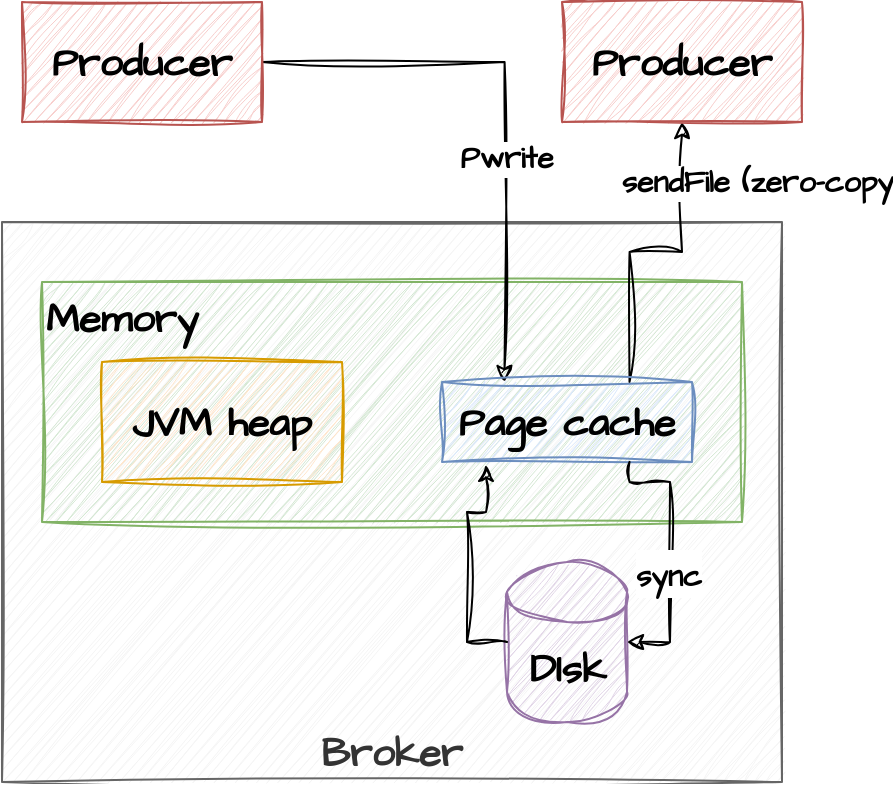 <mxfile version="22.0.0" type="device">
  <diagram name="Page-1" id="h0MX2I7qM6A1Me37RyJ1">
    <mxGraphModel dx="1036" dy="606" grid="1" gridSize="10" guides="1" tooltips="1" connect="1" arrows="1" fold="1" page="1" pageScale="1" pageWidth="827" pageHeight="1169" math="0" shadow="0">
      <root>
        <mxCell id="0" />
        <mxCell id="1" parent="0" />
        <mxCell id="yS-7wmYX8sVjV1TJAdCG-2" value="&lt;b&gt;Broker&lt;/b&gt;" style="rounded=0;whiteSpace=wrap;html=1;sketch=1;hachureGap=4;jiggle=2;curveFitting=1;fontFamily=Architects Daughter;fontSource=https%3A%2F%2Ffonts.googleapis.com%2Fcss%3Ffamily%3DArchitects%2BDaughter;fontSize=20;verticalAlign=bottom;align=center;fillColor=#f5f5f5;fontColor=#333333;strokeColor=#666666;" vertex="1" parent="1">
          <mxGeometry x="250" y="260" width="390" height="280" as="geometry" />
        </mxCell>
        <mxCell id="yS-7wmYX8sVjV1TJAdCG-9" value="&lt;b&gt;Memory&lt;/b&gt;" style="rounded=0;whiteSpace=wrap;html=1;sketch=1;hachureGap=4;jiggle=2;curveFitting=1;fontFamily=Architects Daughter;fontSource=https%3A%2F%2Ffonts.googleapis.com%2Fcss%3Ffamily%3DArchitects%2BDaughter;fontSize=20;fillColor=#d5e8d4;strokeColor=#82b366;verticalAlign=top;align=left;" vertex="1" parent="1">
          <mxGeometry x="270" y="290" width="350" height="120" as="geometry" />
        </mxCell>
        <mxCell id="yS-7wmYX8sVjV1TJAdCG-15" style="edgeStyle=orthogonalEdgeStyle;rounded=0;sketch=1;hachureGap=4;jiggle=2;curveFitting=1;orthogonalLoop=1;jettySize=auto;html=1;exitX=1;exitY=0.5;exitDx=0;exitDy=0;entryX=0.25;entryY=0;entryDx=0;entryDy=0;fontFamily=Architects Daughter;fontSource=https%3A%2F%2Ffonts.googleapis.com%2Fcss%3Ffamily%3DArchitects%2BDaughter;fontSize=16;" edge="1" parent="1" source="yS-7wmYX8sVjV1TJAdCG-1" target="yS-7wmYX8sVjV1TJAdCG-4">
          <mxGeometry relative="1" as="geometry" />
        </mxCell>
        <mxCell id="yS-7wmYX8sVjV1TJAdCG-18" value="&lt;b style=&quot;font-size: 15px;&quot;&gt;Pwrite&lt;/b&gt;" style="edgeLabel;html=1;align=center;verticalAlign=middle;resizable=0;points=[];fontSize=15;fontFamily=Architects Daughter;" vertex="1" connectable="0" parent="yS-7wmYX8sVjV1TJAdCG-15">
          <mxGeometry x="0.202" relative="1" as="geometry">
            <mxPoint as="offset" />
          </mxGeometry>
        </mxCell>
        <mxCell id="yS-7wmYX8sVjV1TJAdCG-1" value="Producer" style="rounded=0;whiteSpace=wrap;html=1;sketch=1;hachureGap=4;jiggle=2;curveFitting=1;fontFamily=Architects Daughter;fontSource=https%3A%2F%2Ffonts.googleapis.com%2Fcss%3Ffamily%3DArchitects%2BDaughter;fontSize=20;fontStyle=1;fillColor=#f8cecc;strokeColor=#b85450;" vertex="1" parent="1">
          <mxGeometry x="260" y="150" width="120" height="60" as="geometry" />
        </mxCell>
        <mxCell id="yS-7wmYX8sVjV1TJAdCG-16" style="edgeStyle=orthogonalEdgeStyle;rounded=0;sketch=1;hachureGap=4;jiggle=2;curveFitting=1;orthogonalLoop=1;jettySize=auto;html=1;exitX=0.75;exitY=0;exitDx=0;exitDy=0;entryX=0.5;entryY=1;entryDx=0;entryDy=0;fontFamily=Architects Daughter;fontSource=https%3A%2F%2Ffonts.googleapis.com%2Fcss%3Ffamily%3DArchitects%2BDaughter;fontSize=16;" edge="1" parent="1" source="yS-7wmYX8sVjV1TJAdCG-4" target="yS-7wmYX8sVjV1TJAdCG-14">
          <mxGeometry relative="1" as="geometry" />
        </mxCell>
        <mxCell id="yS-7wmYX8sVjV1TJAdCG-17" value="sendFile (zero-copy)" style="edgeLabel;html=1;align=center;verticalAlign=middle;resizable=0;points=[];fontSize=15;fontFamily=Architects Daughter;fontStyle=1" vertex="1" connectable="0" parent="yS-7wmYX8sVjV1TJAdCG-16">
          <mxGeometry x="-0.575" y="-2" relative="1" as="geometry">
            <mxPoint x="64" y="-67" as="offset" />
          </mxGeometry>
        </mxCell>
        <mxCell id="yS-7wmYX8sVjV1TJAdCG-4" value="Page cache" style="rounded=0;whiteSpace=wrap;html=1;sketch=1;hachureGap=4;jiggle=2;curveFitting=1;fontFamily=Architects Daughter;fontSource=https%3A%2F%2Ffonts.googleapis.com%2Fcss%3Ffamily%3DArchitects%2BDaughter;fontSize=20;fontStyle=1;fillColor=#dae8fc;strokeColor=#6c8ebf;" vertex="1" parent="1">
          <mxGeometry x="470" y="340" width="125" height="40" as="geometry" />
        </mxCell>
        <mxCell id="yS-7wmYX8sVjV1TJAdCG-5" value="&lt;b&gt;DIsk&lt;/b&gt;" style="shape=cylinder3;whiteSpace=wrap;html=1;boundedLbl=1;backgroundOutline=1;size=15;sketch=1;hachureGap=4;jiggle=2;curveFitting=1;fontFamily=Architects Daughter;fontSource=https%3A%2F%2Ffonts.googleapis.com%2Fcss%3Ffamily%3DArchitects%2BDaughter;fontSize=20;fillColor=#e1d5e7;strokeColor=#9673a6;" vertex="1" parent="1">
          <mxGeometry x="502.5" y="430" width="60" height="80" as="geometry" />
        </mxCell>
        <mxCell id="yS-7wmYX8sVjV1TJAdCG-7" value="&lt;b&gt;JVM heap&lt;/b&gt;" style="rounded=0;whiteSpace=wrap;html=1;sketch=1;hachureGap=4;jiggle=2;curveFitting=1;fontFamily=Architects Daughter;fontSource=https%3A%2F%2Ffonts.googleapis.com%2Fcss%3Ffamily%3DArchitects%2BDaughter;fontSize=20;fillColor=#ffe6cc;strokeColor=#d79b00;" vertex="1" parent="1">
          <mxGeometry x="300" y="330" width="120" height="60" as="geometry" />
        </mxCell>
        <mxCell id="yS-7wmYX8sVjV1TJAdCG-10" style="edgeStyle=orthogonalEdgeStyle;rounded=0;sketch=1;hachureGap=4;jiggle=2;curveFitting=1;orthogonalLoop=1;jettySize=auto;html=1;exitX=0;exitY=0.5;exitDx=0;exitDy=0;exitPerimeter=0;entryX=0.176;entryY=1.035;entryDx=0;entryDy=0;entryPerimeter=0;fontFamily=Architects Daughter;fontSource=https%3A%2F%2Ffonts.googleapis.com%2Fcss%3Ffamily%3DArchitects%2BDaughter;fontSize=16;" edge="1" parent="1" source="yS-7wmYX8sVjV1TJAdCG-5" target="yS-7wmYX8sVjV1TJAdCG-4">
          <mxGeometry relative="1" as="geometry" />
        </mxCell>
        <mxCell id="yS-7wmYX8sVjV1TJAdCG-12" style="edgeStyle=orthogonalEdgeStyle;rounded=0;sketch=1;hachureGap=4;jiggle=2;curveFitting=1;orthogonalLoop=1;jettySize=auto;html=1;exitX=0.75;exitY=1;exitDx=0;exitDy=0;entryX=1;entryY=0.5;entryDx=0;entryDy=0;entryPerimeter=0;fontFamily=Architects Daughter;fontSource=https%3A%2F%2Ffonts.googleapis.com%2Fcss%3Ffamily%3DArchitects%2BDaughter;fontSize=18;" edge="1" parent="1" source="yS-7wmYX8sVjV1TJAdCG-4" target="yS-7wmYX8sVjV1TJAdCG-5">
          <mxGeometry relative="1" as="geometry">
            <Array as="points">
              <mxPoint x="564" y="390" />
              <mxPoint x="584" y="390" />
              <mxPoint x="584" y="470" />
            </Array>
          </mxGeometry>
        </mxCell>
        <mxCell id="yS-7wmYX8sVjV1TJAdCG-13" value="&lt;font style=&quot;font-size: 15px;&quot;&gt;sync&lt;/font&gt;" style="edgeLabel;html=1;align=center;verticalAlign=middle;resizable=0;points=[];fontSize=20;fontFamily=Architects Daughter;fontStyle=1" vertex="1" connectable="0" parent="yS-7wmYX8sVjV1TJAdCG-12">
          <mxGeometry x="0.137" y="-1" relative="1" as="geometry">
            <mxPoint as="offset" />
          </mxGeometry>
        </mxCell>
        <mxCell id="yS-7wmYX8sVjV1TJAdCG-14" value="Producer" style="rounded=0;whiteSpace=wrap;html=1;sketch=1;hachureGap=4;jiggle=2;curveFitting=1;fontFamily=Architects Daughter;fontSource=https%3A%2F%2Ffonts.googleapis.com%2Fcss%3Ffamily%3DArchitects%2BDaughter;fontSize=20;fontStyle=1;fillColor=#f8cecc;strokeColor=#b85450;" vertex="1" parent="1">
          <mxGeometry x="530" y="150" width="120" height="60" as="geometry" />
        </mxCell>
      </root>
    </mxGraphModel>
  </diagram>
</mxfile>

